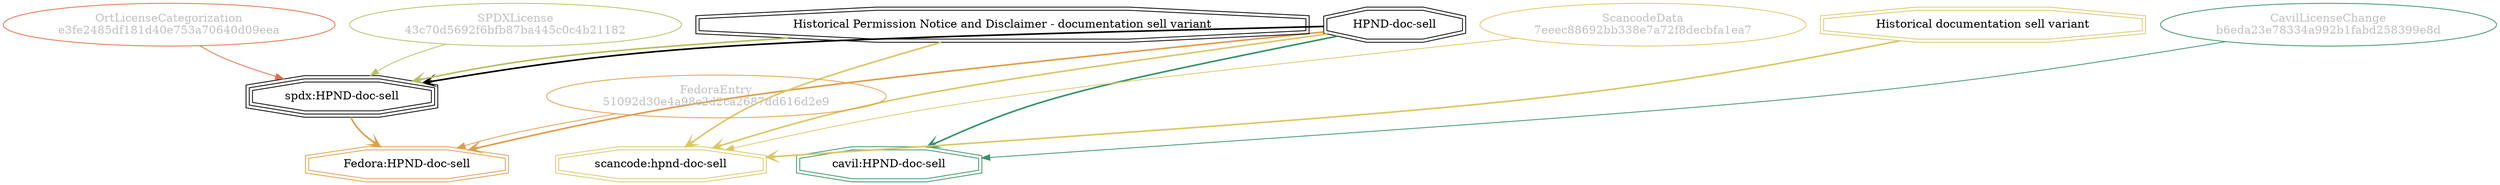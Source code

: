 strict digraph {
    node [shape=box];
    graph [splines=curved];
    2148 [label="SPDXLicense\n43c70d5692f6bfb87ba445c0c4b21182"
         ,fontcolor=gray
         ,color="#b8bf62"
         ,fillcolor="beige;1"
         ,shape=ellipse];
    2149 [label="spdx:HPND-doc-sell"
         ,shape=tripleoctagon];
    2150 [label="HPND-doc-sell"
         ,shape=doubleoctagon];
    2151 [label="Historical Permission Notice and Disclaimer - documentation sell variant"
         ,shape=doubleoctagon];
    6759 [label="FedoraEntry\n51092d30e4a98c2d2ca2687dd616d2e9"
         ,fontcolor=gray
         ,color="#e09d4b"
         ,fillcolor="beige;1"
         ,shape=ellipse];
    6760 [label="Fedora:HPND-doc-sell"
         ,color="#e09d4b"
         ,shape=doubleoctagon];
    17093 [label="ScancodeData\n7eeec88692bb338e7a72f8decbfa1ea7"
          ,fontcolor=gray
          ,color="#dac767"
          ,fillcolor="beige;1"
          ,shape=ellipse];
    17094 [label="scancode:hpnd-doc-sell"
          ,color="#dac767"
          ,shape=doubleoctagon];
    17095 [label="Historical documentation sell variant"
          ,color="#dac767"
          ,shape=doubleoctagon];
    28746 [label="OrtLicenseCategorization\ne3fe2485df181d40e753a70640d09eea"
          ,fontcolor=gray
          ,color="#e06f45"
          ,fillcolor="beige;1"
          ,shape=ellipse];
    36954 [label="CavilLicenseChange\nb6eda23e78334a992b1fabd258399e8d"
          ,fontcolor=gray
          ,color="#379469"
          ,fillcolor="beige;1"
          ,shape=ellipse];
    36955 [label="cavil:HPND-doc-sell"
          ,color="#379469"
          ,shape=doubleoctagon];
    2148 -> 2149 [weight=0.5
                 ,color="#b8bf62"];
    2149 -> 6760 [style=bold
                 ,arrowhead=vee
                 ,weight=0.7
                 ,color="#e09d4b"];
    2150 -> 2149 [style=bold
                 ,arrowhead=vee
                 ,weight=0.7];
    2150 -> 6760 [style=bold
                 ,arrowhead=vee
                 ,weight=0.7
                 ,color="#e09d4b"];
    2150 -> 17094 [style=bold
                  ,arrowhead=vee
                  ,weight=0.7
                  ,color="#dac767"];
    2150 -> 36955 [style=bold
                  ,arrowhead=vee
                  ,weight=0.7
                  ,color="#379469"];
    2150 -> 36955 [style=bold
                  ,arrowhead=vee
                  ,weight=0.7
                  ,color="#379469"];
    2151 -> 2149 [style=bold
                 ,arrowhead=vee
                 ,weight=0.7
                 ,color="#b8bf62"];
    2151 -> 17094 [style=bold
                  ,arrowhead=vee
                  ,weight=0.7
                  ,color="#dac767"];
    6759 -> 6760 [weight=0.5
                 ,color="#e09d4b"];
    17093 -> 17094 [weight=0.5
                   ,color="#dac767"];
    17095 -> 17094 [style=bold
                   ,arrowhead=vee
                   ,weight=0.7
                   ,color="#dac767"];
    28746 -> 2149 [weight=0.5
                  ,color="#e06f45"];
    36954 -> 36955 [weight=0.5
                   ,color="#379469"];
}
